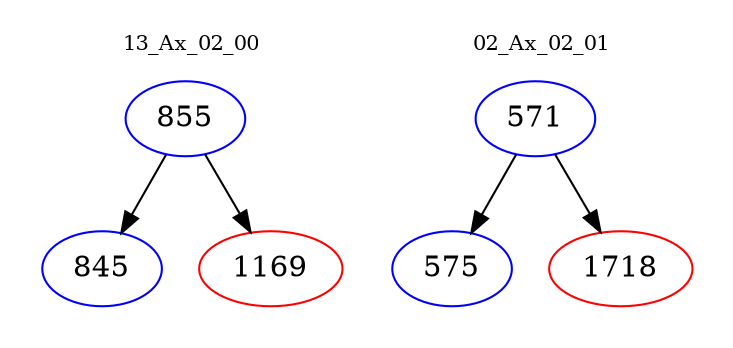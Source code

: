digraph{
subgraph cluster_0 {
color = white
label = "13_Ax_02_00";
fontsize=10;
T0_855 [label="855", color="blue"]
T0_855 -> T0_845 [color="black"]
T0_845 [label="845", color="blue"]
T0_855 -> T0_1169 [color="black"]
T0_1169 [label="1169", color="red"]
}
subgraph cluster_1 {
color = white
label = "02_Ax_02_01";
fontsize=10;
T1_571 [label="571", color="blue"]
T1_571 -> T1_575 [color="black"]
T1_575 [label="575", color="blue"]
T1_571 -> T1_1718 [color="black"]
T1_1718 [label="1718", color="red"]
}
}
